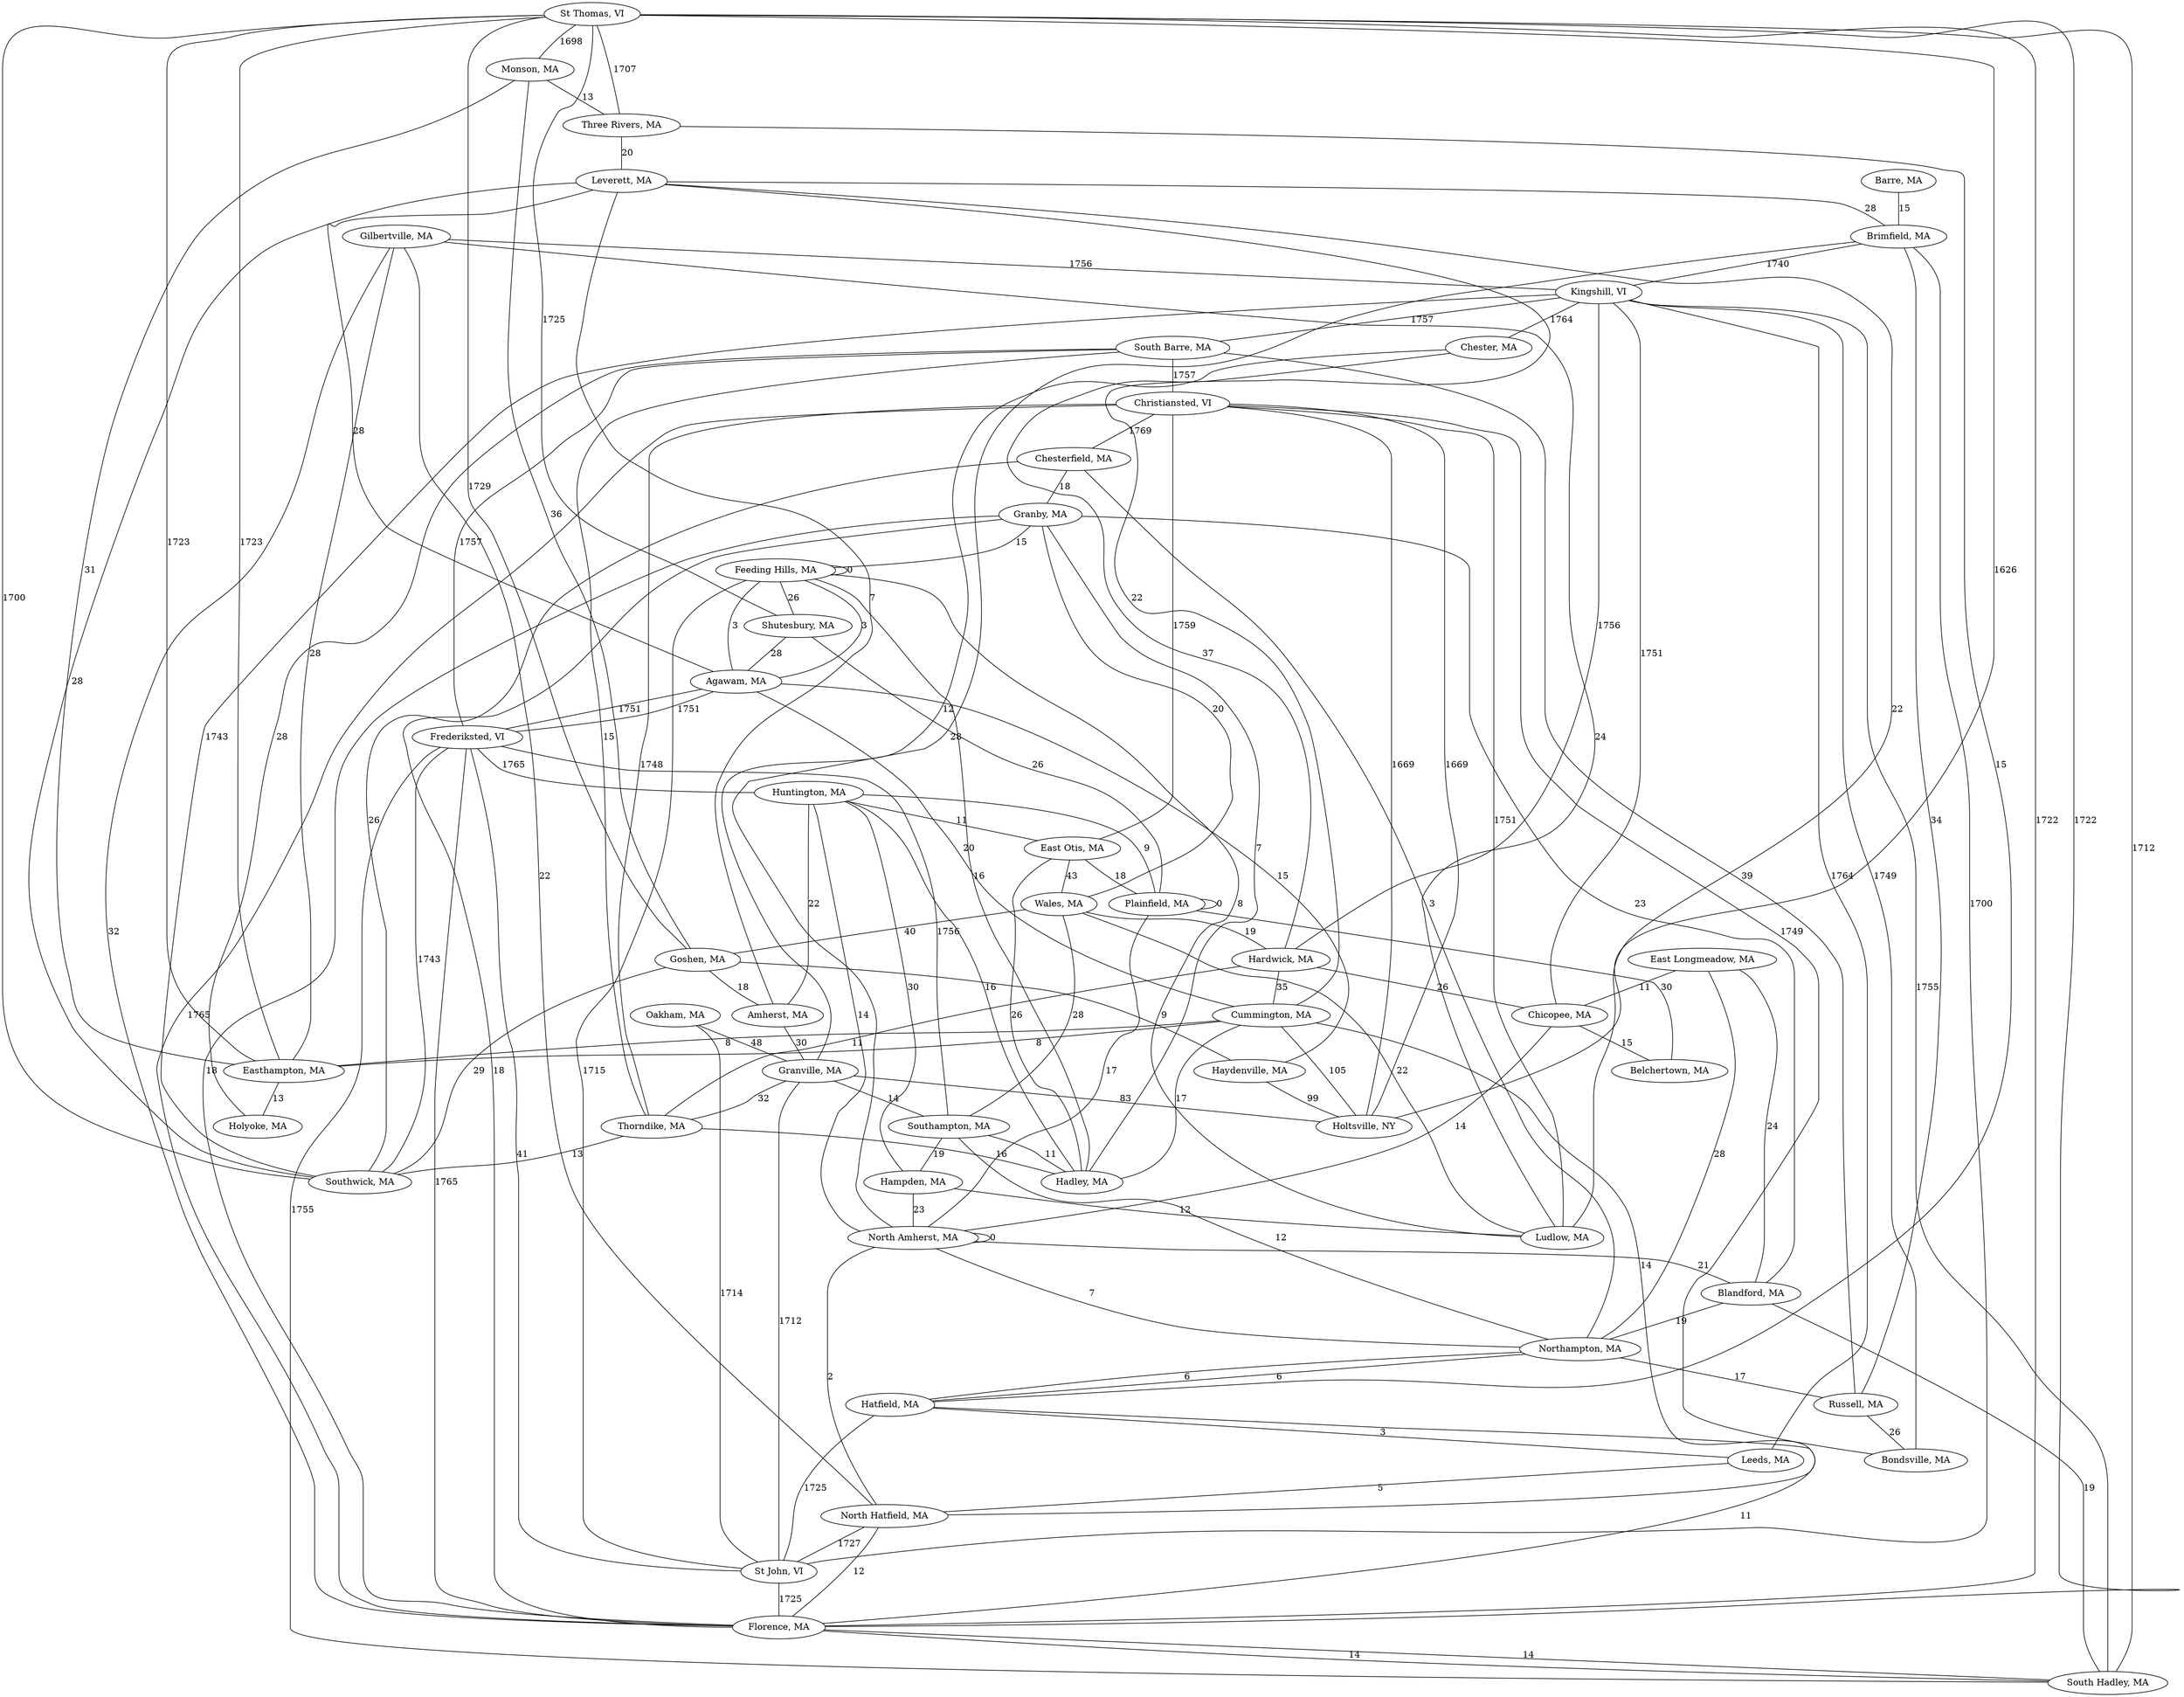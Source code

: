 graph G {
	1 [label="St Thomas, VI"]
	35 [label="Monson, MA"]
	0 [label="Holtsville, NY"]
	49 [label="Three Rivers, MA"]
	38 [label="Florence, MA"]
	22 [label="Goshen, MA"]
	46 [label="South Hadley, MA"]
	43 [label="Shutesbury, MA"]
	38 [label="Florence, MA"]
	17 [label="Easthampton, MA"]
	2 [label="Christiansted, VI"]
	0 [label="Holtsville, NY"]
	34 [label="Ludlow, MA"]
	14 [label="Chesterfield, MA"]
	0 [label="Holtsville, NY"]
	48 [label="Thorndike, MA"]
	3 [label="St John, VI"]
	4 [label="Frederiksted, VI"]
	28 [label="Hatfield, MA"]
	12 [label="Brimfield, MA"]
	38 [label="Florence, MA"]
	20 [label="Feeding Hills, MA"]
	4 [label="Frederiksted, VI"]
	31 [label="Huntington, MA"]
	6 [label="Agawam, MA"]
	45 [label="South Barre, MA"]
	5 [label="Kingshill, VI"]
	45 [label="South Barre, MA"]
	11 [label="Bondsville, MA"]
	32 [label="Leeds, MA"]
	27 [label="Hardwick, MA"]
	13 [label="Chester, MA"]
	6 [label="Agawam, MA"]
	4 [label="Frederiksted, VI"]
	20 [label="Feeding Hills, MA"]
	20 [label="Feeding Hills, MA"]
	29 [label="Haydenville, MA"]
	7 [label="Amherst, MA"]
	31 [label="Huntington, MA"]
	24 [label="Granville, MA"]
	8 [label="Barre, MA"]
	12 [label="Brimfield, MA"]
	10 [label="Blandford, MA"]
	37 [label="Northampton, MA"]
	11 [label="Bondsville, MA"]
	2 [label="Christiansted, VI"]
	12 [label="Brimfield, MA"]
	36 [label="North Amherst, MA"]
	5 [label="Kingshill, VI"]
	13 [label="Chester, MA"]
	27 [label="Hardwick, MA"]
	24 [label="Granville, MA"]
	14 [label="Chesterfield, MA"]
	23 [label="Granby, MA"]
	15 [label="Chicopee, MA"]
	9 [label="Belchertown, MA"]
	36 [label="North Amherst, MA"]
	5 [label="Kingshill, VI"]
	16 [label="Cummington, MA"]
	25 [label="Hadley, MA"]
	6 [label="Agawam, MA"]
	33 [label="Leverett, MA"]
	0 [label="Holtsville, NY"]
	17 [label="Easthampton, MA"]
	39 [label="North Hatfield, MA"]
	17 [label="Easthampton, MA"]
	16 [label="Cummington, MA"]
	1 [label="St Thomas, VI"]
	30 [label="Holyoke, MA"]
	18 [label="East Longmeadow, MA"]
	15 [label="Chicopee, MA"]
	10 [label="Blandford, MA"]
	37 [label="Northampton, MA"]
	19 [label="East Otis, MA"]
	2 [label="Christiansted, VI"]
	50 [label="Wales, MA"]
	41 [label="Plainfield, MA"]
	20 [label="Feeding Hills, MA"]
	43 [label="Shutesbury, MA"]
	25 [label="Hadley, MA"]
	20 [label="Feeding Hills, MA"]
	34 [label="Ludlow, MA"]
	21 [label="Gilbertville, MA"]
	17 [label="Easthampton, MA"]
	38 [label="Florence, MA"]
	5 [label="Kingshill, VI"]
	39 [label="North Hatfield, MA"]
	34 [label="Ludlow, MA"]
	22 [label="Goshen, MA"]
	29 [label="Haydenville, MA"]
	7 [label="Amherst, MA"]
	23 [label="Granby, MA"]
	10 [label="Blandford, MA"]
	20 [label="Feeding Hills, MA"]
	24 [label="Granville, MA"]
	0 [label="Holtsville, NY"]
	48 [label="Thorndike, MA"]
	44 [label="Southampton, MA"]
	3 [label="St John, VI"]
	25 [label="Hadley, MA"]
	23 [label="Granby, MA"]
	19 [label="East Otis, MA"]
	31 [label="Huntington, MA"]
	26 [label="Hampden, MA"]
	34 [label="Ludlow, MA"]
	36 [label="North Amherst, MA"]
	27 [label="Hardwick, MA"]
	48 [label="Thorndike, MA"]
	16 [label="Cummington, MA"]
	15 [label="Chicopee, MA"]
	28 [label="Hatfield, MA"]
	32 [label="Leeds, MA"]
	49 [label="Three Rivers, MA"]
	37 [label="Northampton, MA"]
	29 [label="Haydenville, MA"]
	0 [label="Holtsville, NY"]
	30 [label="Holyoke, MA"]
	45 [label="South Barre, MA"]
	31 [label="Huntington, MA"]
	26 [label="Hampden, MA"]
	19 [label="East Otis, MA"]
	36 [label="North Amherst, MA"]
	41 [label="Plainfield, MA"]
	32 [label="Leeds, MA"]
	39 [label="North Hatfield, MA"]
	33 [label="Leverett, MA"]
	6 [label="Agawam, MA"]
	7 [label="Amherst, MA"]
	47 [label="Southwick, MA"]
	12 [label="Brimfield, MA"]
	34 [label="Ludlow, MA"]
	33 [label="Leverett, MA"]
	35 [label="Monson, MA"]
	22 [label="Goshen, MA"]
	49 [label="Three Rivers, MA"]
	17 [label="Easthampton, MA"]
	36 [label="North Amherst, MA"]
	36 [label="North Amherst, MA"]
	10 [label="Blandford, MA"]
	37 [label="Northampton, MA"]
	36 [label="North Amherst, MA"]
	42 [label="Russell, MA"]
	28 [label="Hatfield, MA"]
	14 [label="Chesterfield, MA"]
	38 [label="Florence, MA"]
	39 [label="North Hatfield, MA"]
	23 [label="Granby, MA"]
	23 [label="Granby, MA"]
	46 [label="South Hadley, MA"]
	28 [label="Hatfield, MA"]
	4 [label="Frederiksted, VI"]
	2 [label="Christiansted, VI"]
	39 [label="North Hatfield, MA"]
	36 [label="North Amherst, MA"]
	3 [label="St John, VI"]
	40 [label="Oakham, MA"]
	3 [label="St John, VI"]
	24 [label="Granville, MA"]
	41 [label="Plainfield, MA"]
	41 [label="Plainfield, MA"]
	9 [label="Belchertown, MA"]
	36 [label="North Amherst, MA"]
	43 [label="Shutesbury, MA"]
	42 [label="Russell, MA"]
	11 [label="Bondsville, MA"]
	12 [label="Brimfield, MA"]
	43 [label="Shutesbury, MA"]
	6 [label="Agawam, MA"]
	44 [label="Southampton, MA"]
	26 [label="Hampden, MA"]
	25 [label="Hadley, MA"]
	4 [label="Frederiksted, VI"]
	37 [label="Northampton, MA"]
	45 [label="South Barre, MA"]
	42 [label="Russell, MA"]
	2 [label="Christiansted, VI"]
	46 [label="South Hadley, MA"]
	10 [label="Blandford, MA"]
	4 [label="Frederiksted, VI"]
	5 [label="Kingshill, VI"]
	38 [label="Florence, MA"]
	47 [label="Southwick, MA"]
	22 [label="Goshen, MA"]
	14 [label="Chesterfield, MA"]
	5 [label="Kingshill, VI"]
	4 [label="Frederiksted, VI"]
	1 [label="St Thomas, VI"]
	48 [label="Thorndike, MA"]
	45 [label="South Barre, MA"]
	47 [label="Southwick, MA"]
	25 [label="Hadley, MA"]
	49 [label="Three Rivers, MA"]
	33 [label="Leverett, MA"]
	50 [label="Wales, MA"]
	27 [label="Hardwick, MA"]
	22 [label="Goshen, MA"]
	23 [label="Granby, MA"]
	44 [label="Southampton, MA"]
	34 [label="Ludlow, MA"]
	1--35 [weight=1698, label=1698]
	1--0 [weight=1626, label=1626]
	1--49 [weight=1707, label=1707]
	1--38 [weight=1722, label=1722]
	1--22 [weight=1729, label=1729]
	1--46 [weight=1712, label=1712]
	1--43 [weight=1725, label=1725]
	1--38 [weight=1722, label=1722]
	1--17 [weight=1723, label=1723]
	2--0 [weight=1669, label=1669]
	2--34 [weight=1751, label=1751]
	2--14 [weight=1769, label=1769]
	2--0 [weight=1669, label=1669]
	2--48 [weight=1748, label=1748]
	3--4 [weight=41, label=41]
	3--28 [weight=1725, label=1725]
	3--12 [weight=1700, label=1700]
	3--38 [weight=1725, label=1725]
	3--20 [weight=1715, label=1715]
	4--31 [weight=1765, label=1765]
	4--6 [weight=1751, label=1751]
	4--45 [weight=1757, label=1757]
	5--45 [weight=1757, label=1757]
	5--11 [weight=1749, label=1749]
	5--32 [weight=1764, label=1764]
	5--27 [weight=1756, label=1756]
	5--13 [weight=1764, label=1764]
	6--4 [weight=1751, label=1751]
	6--20 [weight=3, label=3]
	6--20 [weight=3, label=3]
	6--29 [weight=15, label=15]
	7--31 [weight=22, label=22]
	7--24 [weight=30, label=30]
	8--12 [weight=15, label=15]
	10--37 [weight=19, label=19]
	11--2 [weight=1749, label=1749]
	12--36 [weight=28, label=28]
	12--5 [weight=1740, label=1740]
	13--27 [weight=37, label=37]
	13--24 [weight=12, label=12]
	14--23 [weight=18, label=18]
	15--9 [weight=15, label=15]
	15--36 [weight=14, label=14]
	15--5 [weight=1751, label=1751]
	16--25 [weight=17, label=17]
	16--6 [weight=20, label=20]
	16--33 [weight=22, label=22]
	16--0 [weight=105, label=105]
	16--17 [weight=8, label=8]
	16--39 [weight=14, label=14]
	17--16 [weight=8, label=8]
	17--1 [weight=1723, label=1723]
	17--30 [weight=13, label=13]
	18--15 [weight=11, label=11]
	18--10 [weight=24, label=24]
	18--37 [weight=28, label=28]
	19--2 [weight=1759, label=1759]
	19--50 [weight=43, label=43]
	19--41 [weight=18, label=18]
	20--43 [weight=26, label=26]
	20--25 [weight=16, label=16]
	20--20 [weight=0, label=0]
	20--34 [weight=8, label=8]
	21--17 [weight=28, label=28]
	21--38 [weight=32, label=32]
	21--5 [weight=1756, label=1756]
	21--39 [weight=22, label=22]
	21--34 [weight=24, label=24]
	22--29 [weight=9, label=9]
	22--7 [weight=18, label=18]
	23--10 [weight=23, label=23]
	23--20 [weight=15, label=15]
	24--0 [weight=83, label=83]
	24--48 [weight=32, label=32]
	24--44 [weight=14, label=14]
	24--3 [weight=1712, label=1712]
	25--23 [weight=7, label=7]
	25--19 [weight=26, label=26]
	25--31 [weight=16, label=16]
	26--34 [weight=12, label=12]
	26--36 [weight=23, label=23]
	27--48 [weight=11, label=11]
	27--16 [weight=35, label=35]
	27--15 [weight=26, label=26]
	28--32 [weight=3, label=3]
	28--49 [weight=15, label=15]
	28--37 [weight=6, label=6]
	29--0 [weight=99, label=99]
	30--45 [weight=28, label=28]
	31--26 [weight=30, label=30]
	31--19 [weight=11, label=11]
	31--36 [weight=14, label=14]
	31--41 [weight=9, label=9]
	32--39 [weight=5, label=5]
	33--6 [weight=28, label=28]
	33--7 [weight=7, label=7]
	33--47 [weight=28, label=28]
	33--12 [weight=28, label=28]
	34--33 [weight=22, label=22]
	35--22 [weight=36, label=36]
	35--49 [weight=13, label=13]
	35--17 [weight=31, label=31]
	36--36 [weight=0, label=0]
	36--10 [weight=21, label=21]
	37--36 [weight=7, label=7]
	37--42 [weight=17, label=17]
	37--28 [weight=6, label=6]
	37--14 [weight=3, label=3]
	38--39 [weight=12, label=12]
	38--23 [weight=18, label=18]
	38--23 [weight=18, label=18]
	38--46 [weight=14, label=14]
	38--28 [weight=11, label=11]
	38--4 [weight=1765, label=1765]
	38--2 [weight=1765, label=1765]
	39--36 [weight=2, label=2]
	39--3 [weight=1727, label=1727]
	40--3 [weight=1714, label=1714]
	40--24 [weight=48, label=48]
	41--41 [weight=0, label=0]
	41--9 [weight=30, label=30]
	41--36 [weight=17, label=17]
	41--43 [weight=26, label=26]
	42--11 [weight=26, label=26]
	42--12 [weight=34, label=34]
	43--6 [weight=28, label=28]
	44--26 [weight=19, label=19]
	44--25 [weight=11, label=11]
	44--4 [weight=1756, label=1756]
	44--37 [weight=12, label=12]
	45--42 [weight=39, label=39]
	45--2 [weight=1757, label=1757]
	46--10 [weight=19, label=19]
	46--4 [weight=1755, label=1755]
	46--5 [weight=1755, label=1755]
	46--38 [weight=14, label=14]
	47--22 [weight=29, label=29]
	47--14 [weight=26, label=26]
	47--5 [weight=1743, label=1743]
	47--4 [weight=1743, label=1743]
	47--1 [weight=1700, label=1700]
	48--45 [weight=15, label=15]
	48--47 [weight=13, label=13]
	48--25 [weight=16, label=16]
	49--33 [weight=20, label=20]
	50--27 [weight=19, label=19]
	50--22 [weight=40, label=40]
	50--23 [weight=20, label=20]
	50--44 [weight=28, label=28]
	50--34 [weight=22, label=22]
}
